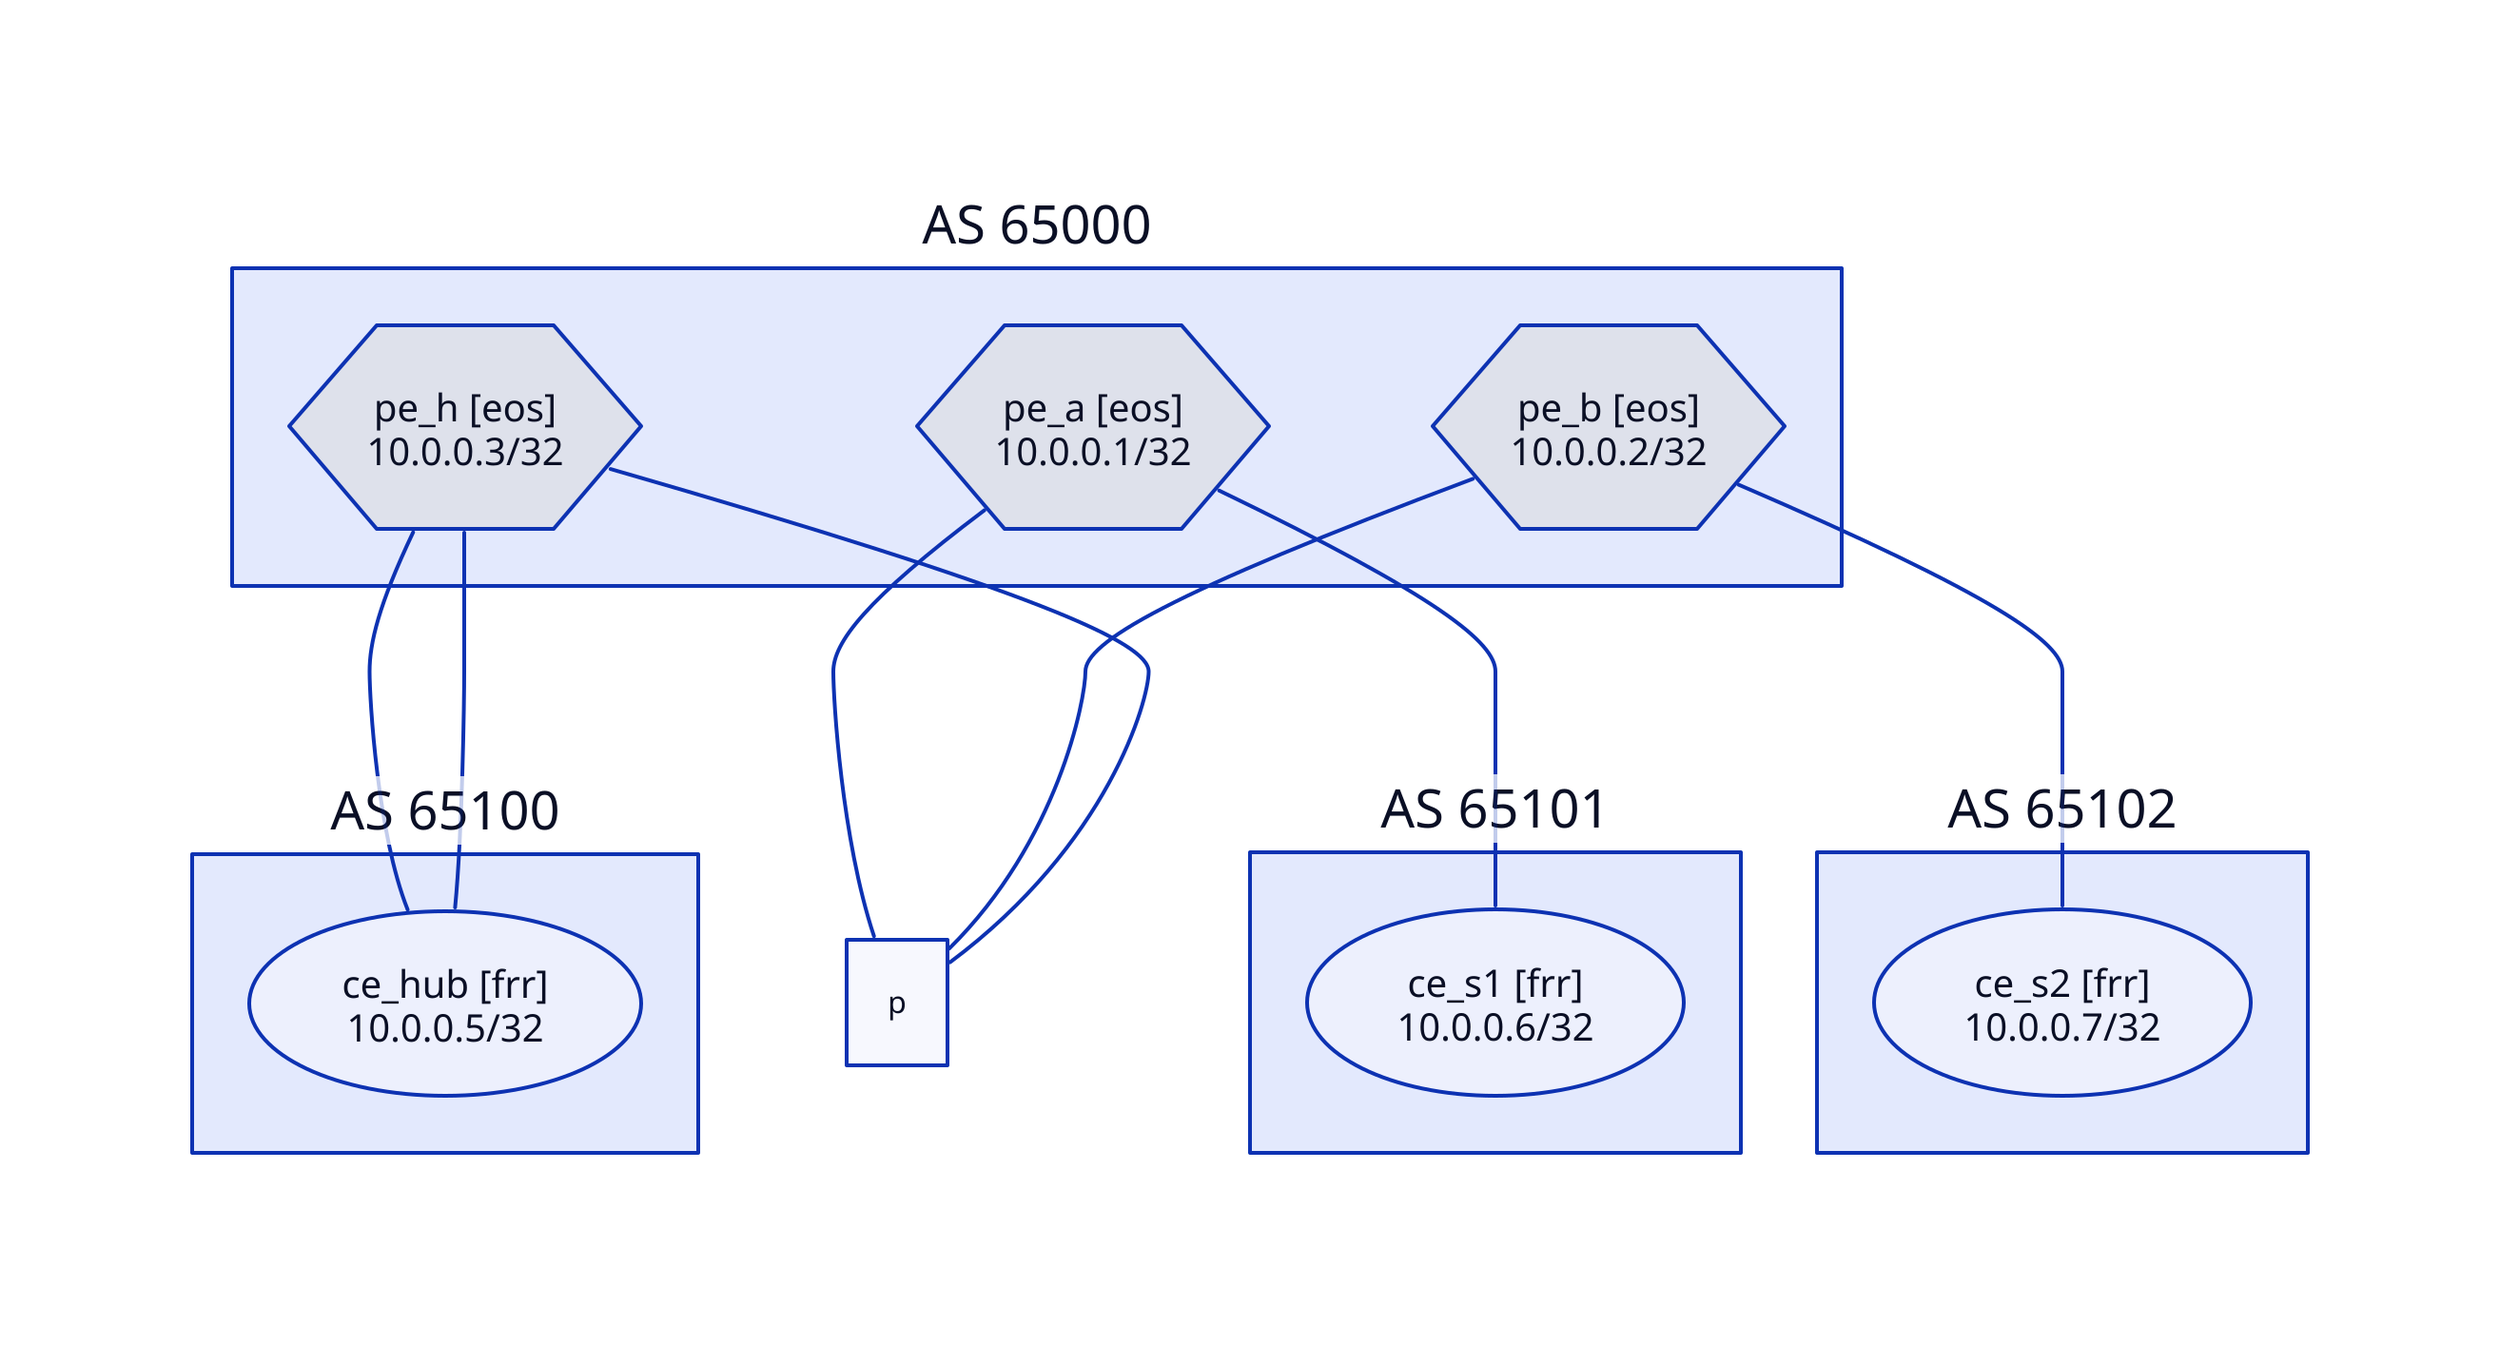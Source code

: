 AS_65000 {
  label: AS 65000
  pe_a {
    label: "pe_a [eos]\n10.0.0.1/32"
    shape: "hexagon"
    style.font-size: 20
  }
  pe_b {
    label: "pe_b [eos]\n10.0.0.2/32"
    shape: "hexagon"
    style.font-size: 20
  }
  pe_h {
    label: "pe_h [eos]\n10.0.0.3/32"
    shape: "hexagon"
    style.font-size: 20
  }
}
AS_65100 {
  label: AS 65100
  ce_hub {
    label: "ce_hub [frr]\n10.0.0.5/32"
    shape: "oval"
    style.font-size: 20
  }
}
AS_65101 {
  label: AS 65101
  ce_s1 {
    label: "ce_s1 [frr]\n10.0.0.6/32"
    shape: "oval"
    style.font-size: 20
  }
}
AS_65102 {
  label: AS 65102
  ce_s2 {
    label: "ce_s2 [frr]\n10.0.0.7/32"
    shape: "oval"
    style.font-size: 20
  }
}
AS_65000.pe_a -- p {
}
AS_65000.pe_b -- p {
}
AS_65000.pe_h -- p {
}
AS_65000.pe_a -- AS_65101.ce_s1 {
}
AS_65000.pe_b -- AS_65102.ce_s2 {
}
AS_65000.pe_h -- AS_65100.ce_hub {
}
AS_65000.pe_h -- AS_65100.ce_hub {
}
